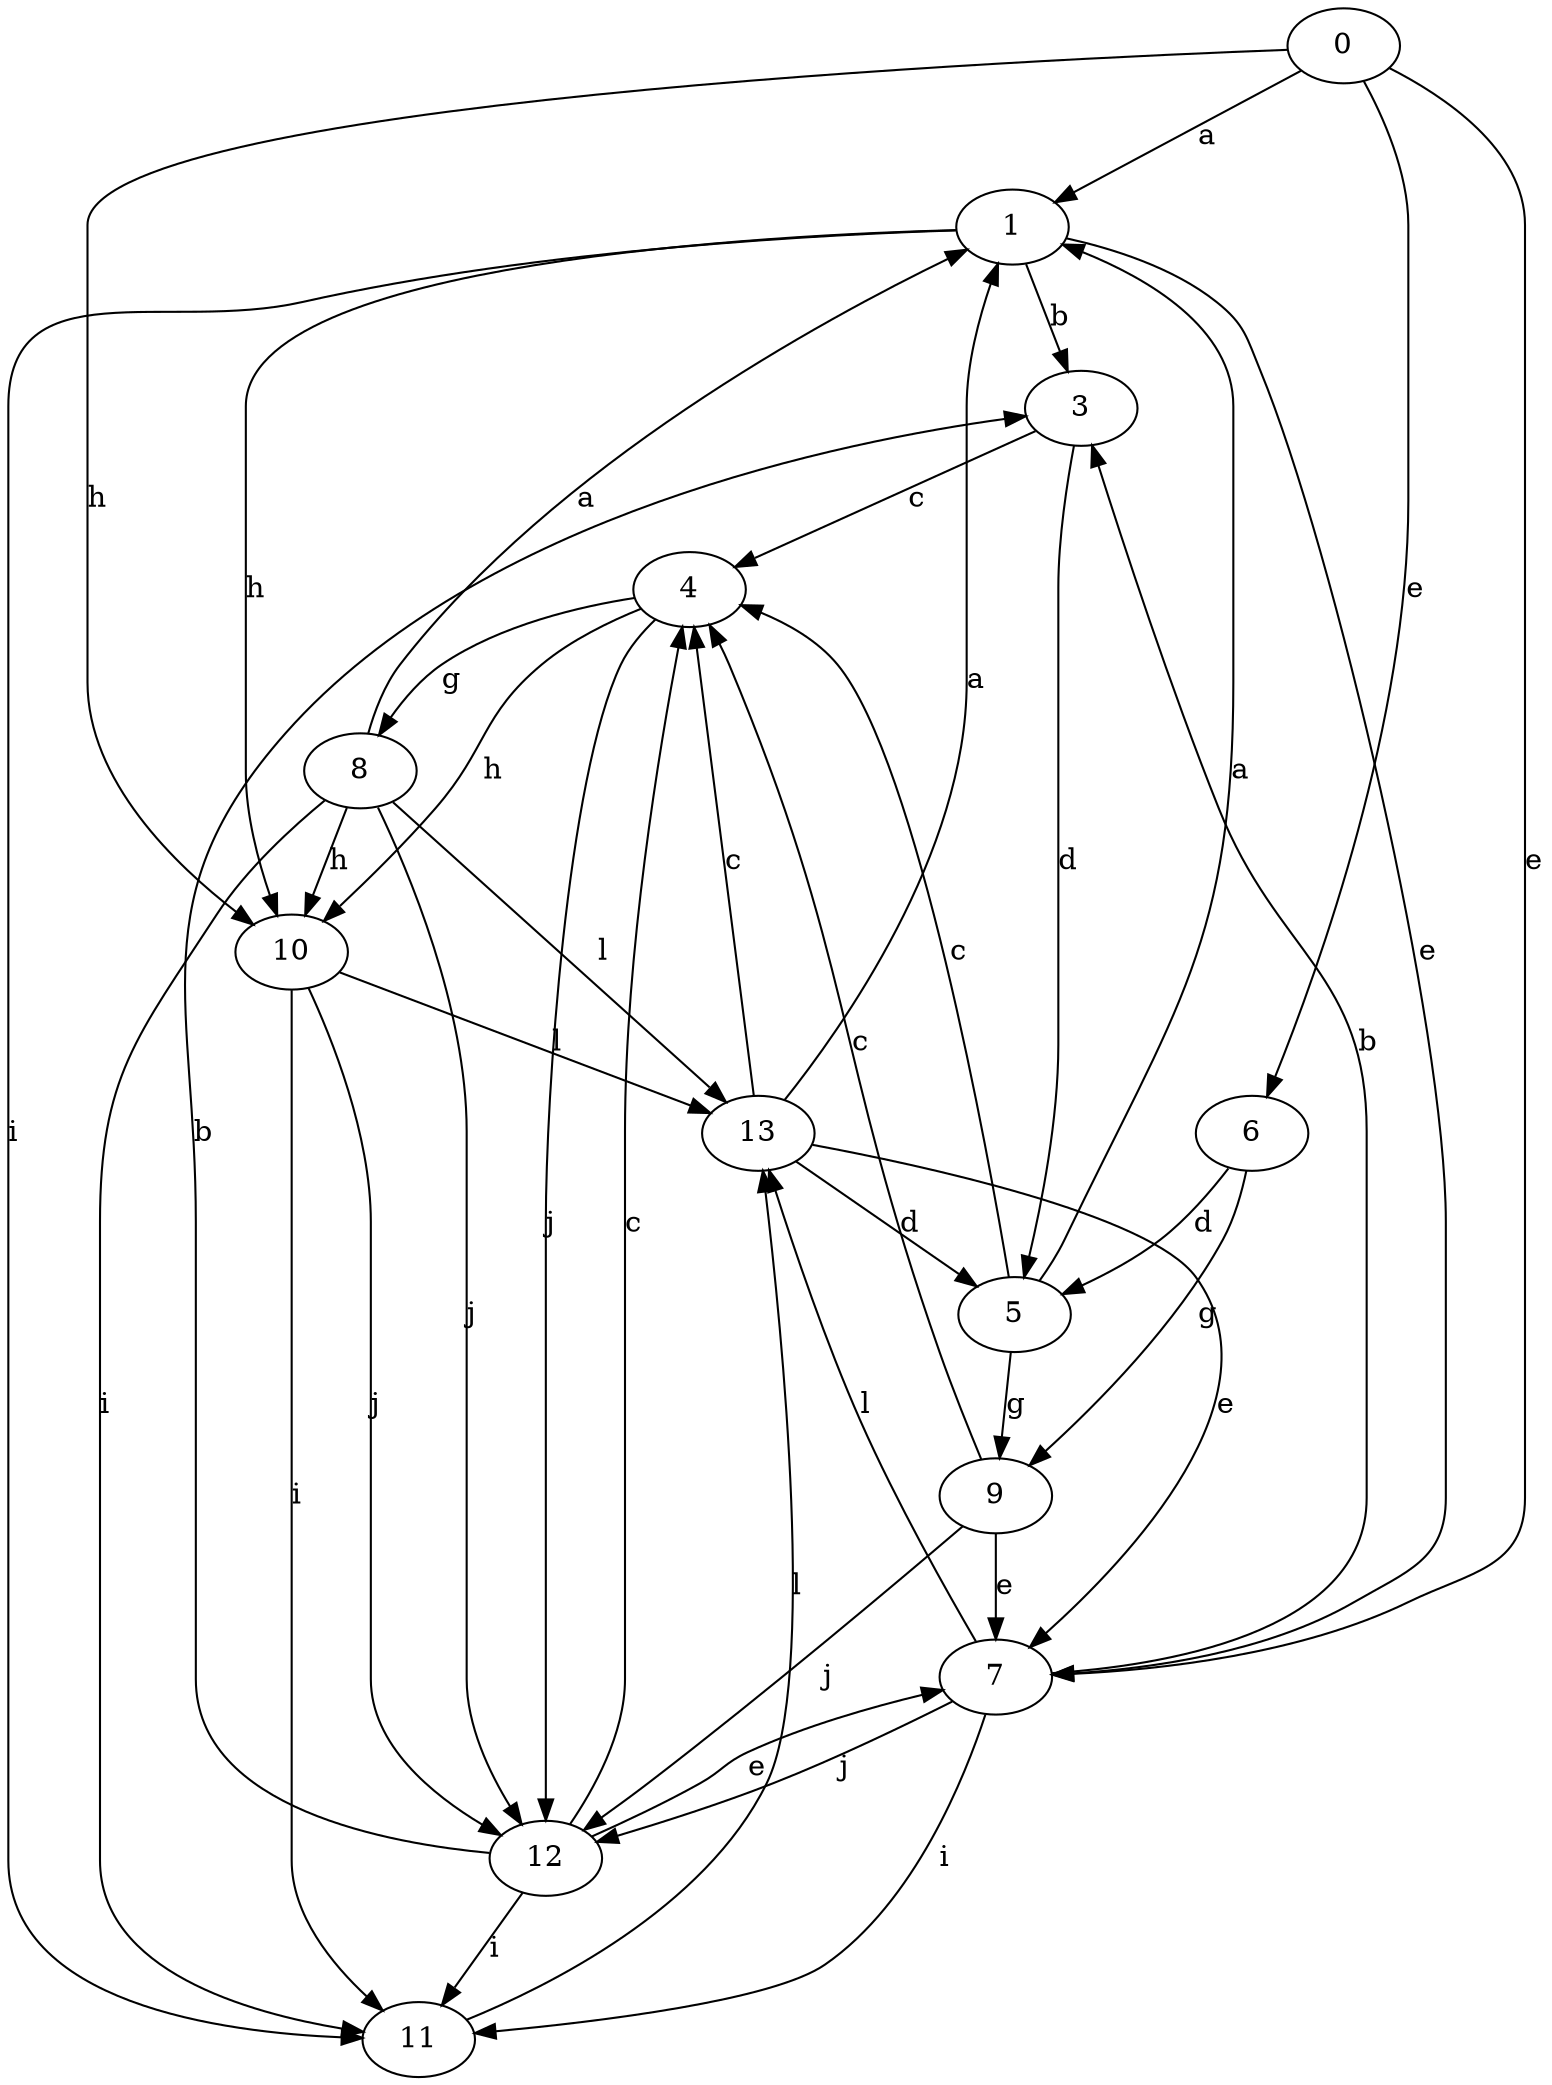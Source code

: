 strict digraph  {
1;
3;
4;
5;
6;
7;
8;
0;
9;
10;
11;
12;
13;
1 -> 3  [label=b];
1 -> 7  [label=e];
1 -> 10  [label=h];
1 -> 11  [label=i];
3 -> 4  [label=c];
3 -> 5  [label=d];
4 -> 8  [label=g];
4 -> 10  [label=h];
4 -> 12  [label=j];
5 -> 1  [label=a];
5 -> 4  [label=c];
5 -> 9  [label=g];
6 -> 5  [label=d];
6 -> 9  [label=g];
7 -> 3  [label=b];
7 -> 11  [label=i];
7 -> 12  [label=j];
7 -> 13  [label=l];
8 -> 1  [label=a];
8 -> 10  [label=h];
8 -> 11  [label=i];
8 -> 12  [label=j];
8 -> 13  [label=l];
0 -> 1  [label=a];
0 -> 6  [label=e];
0 -> 7  [label=e];
0 -> 10  [label=h];
9 -> 4  [label=c];
9 -> 7  [label=e];
9 -> 12  [label=j];
10 -> 11  [label=i];
10 -> 12  [label=j];
10 -> 13  [label=l];
11 -> 13  [label=l];
12 -> 3  [label=b];
12 -> 4  [label=c];
12 -> 7  [label=e];
12 -> 11  [label=i];
13 -> 1  [label=a];
13 -> 4  [label=c];
13 -> 5  [label=d];
13 -> 7  [label=e];
}
